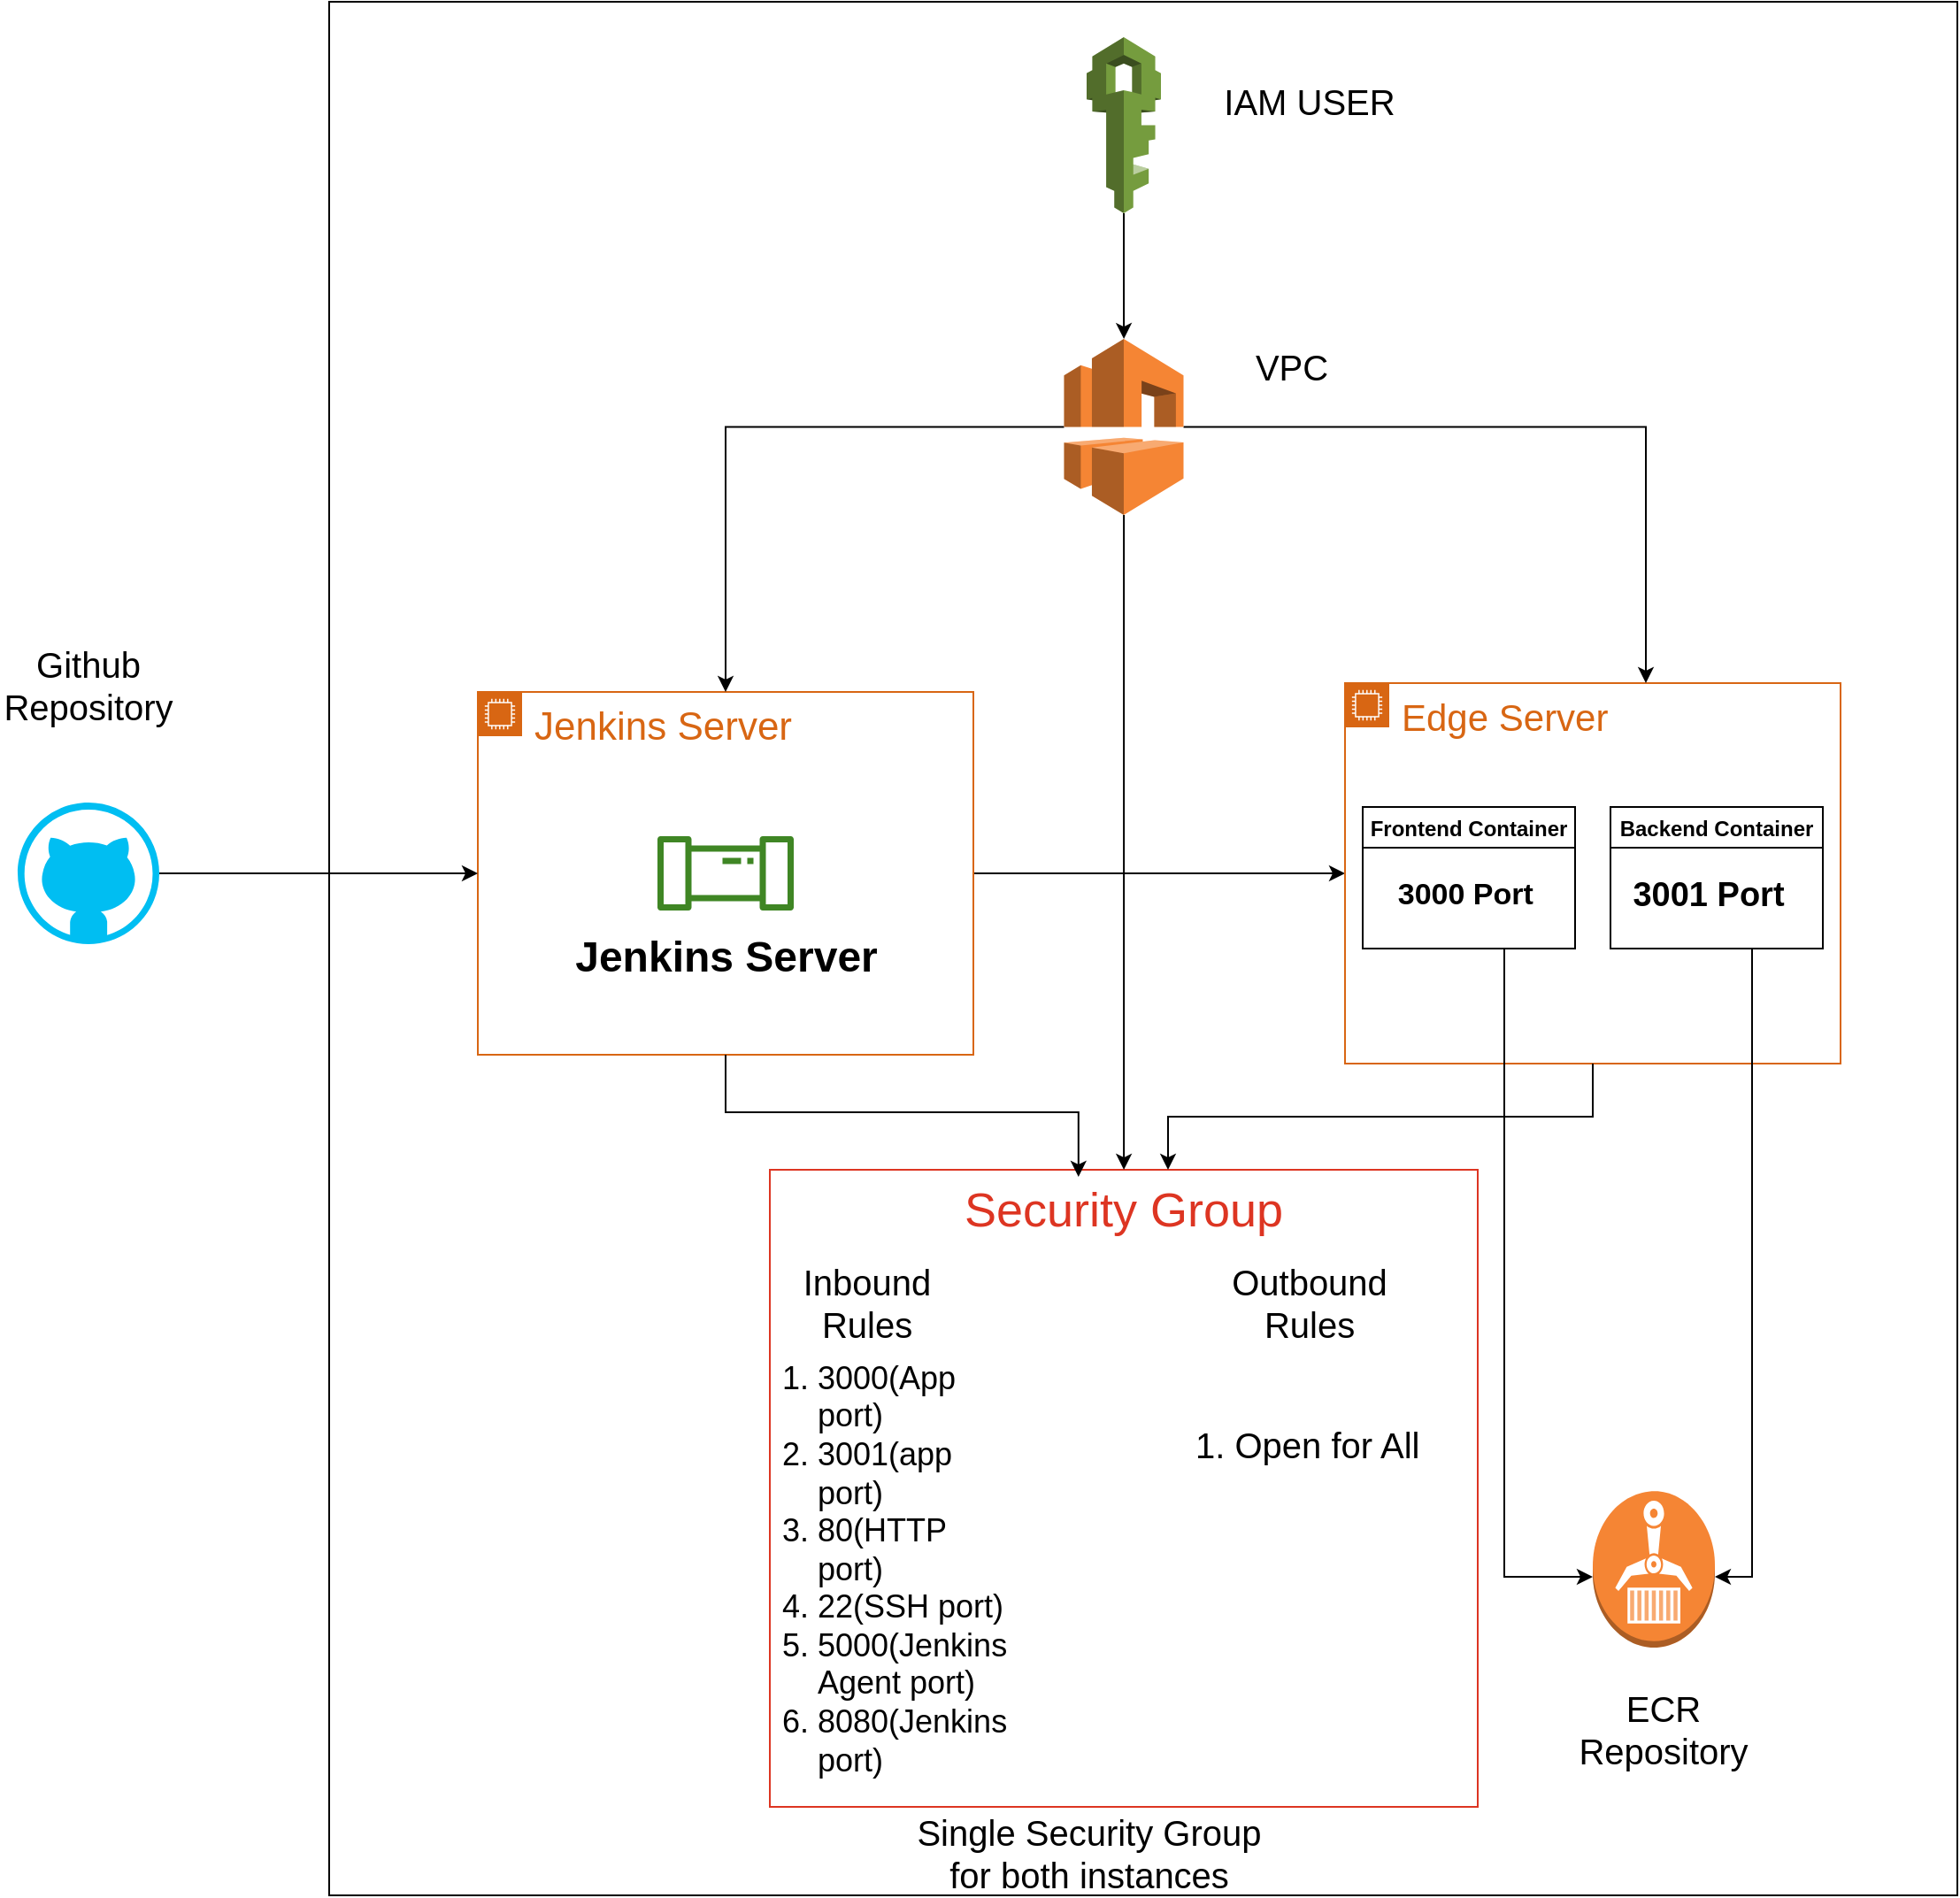<mxfile version="21.2.3" type="github">
  <diagram name="Page-1" id="lmXRmJkIMhFL2fE3QQ50">
    <mxGraphModel dx="2340" dy="1314" grid="1" gridSize="10" guides="1" tooltips="1" connect="1" arrows="1" fold="1" page="1" pageScale="1" pageWidth="1200" pageHeight="1600" math="0" shadow="0">
      <root>
        <mxCell id="0" />
        <mxCell id="1" parent="0" />
        <mxCell id="rhuTxu-Osm9jdPOAiRgq-22" value="" style="verticalLabelPosition=bottom;html=1;verticalAlign=top;align=center;strokeColor=none;fillColor=#00BEF2;shape=mxgraph.azure.github_code;pointerEvents=1;" vertex="1" parent="1">
          <mxGeometry x="60" y="672.5" width="80" height="80" as="geometry" />
        </mxCell>
        <mxCell id="rhuTxu-Osm9jdPOAiRgq-63" value="" style="rounded=0;whiteSpace=wrap;html=1;movable=1;resizable=1;rotatable=1;deletable=1;editable=1;locked=0;connectable=1;glass=0;labelBorderColor=default;labelBackgroundColor=#CCFF99;container=0;" vertex="1" parent="1">
          <mxGeometry x="236" y="220" width="920" height="1070" as="geometry" />
        </mxCell>
        <mxCell id="rhuTxu-Osm9jdPOAiRgq-125" style="edgeStyle=orthogonalEdgeStyle;rounded=0;orthogonalLoop=1;jettySize=auto;html=1;entryX=0;entryY=0.5;entryDx=0;entryDy=0;" edge="1" parent="1" source="rhuTxu-Osm9jdPOAiRgq-9" target="rhuTxu-Osm9jdPOAiRgq-10">
          <mxGeometry relative="1" as="geometry" />
        </mxCell>
        <mxCell id="rhuTxu-Osm9jdPOAiRgq-9" value="Jenkins Server" style="points=[[0,0],[0.25,0],[0.5,0],[0.75,0],[1,0],[1,0.25],[1,0.5],[1,0.75],[1,1],[0.75,1],[0.5,1],[0.25,1],[0,1],[0,0.75],[0,0.5],[0,0.25]];outlineConnect=0;gradientColor=none;html=1;whiteSpace=wrap;fontSize=22;fontStyle=0;container=1;pointerEvents=0;collapsible=0;recursiveResize=0;shape=mxgraph.aws4.group;grIcon=mxgraph.aws4.group_ec2_instance_contents;strokeColor=#D86613;fillColor=none;verticalAlign=top;align=left;spacingLeft=30;fontColor=#D86613;dashed=0;" vertex="1" parent="1">
          <mxGeometry x="320" y="610" width="280" height="205" as="geometry" />
        </mxCell>
        <mxCell id="rhuTxu-Osm9jdPOAiRgq-28" value="" style="sketch=0;outlineConnect=0;fontColor=#232F3E;gradientColor=none;fillColor=#3F8624;strokeColor=none;dashed=0;verticalLabelPosition=bottom;verticalAlign=top;align=center;html=1;fontSize=12;fontStyle=0;aspect=fixed;pointerEvents=1;shape=mxgraph.aws4.iot_analytics_pipeline;" vertex="1" parent="rhuTxu-Osm9jdPOAiRgq-9">
          <mxGeometry x="101" y="81.5" width="78" height="42" as="geometry" />
        </mxCell>
        <mxCell id="rhuTxu-Osm9jdPOAiRgq-38" value="Jenkins Server" style="text;strokeColor=none;fillColor=none;html=1;fontSize=24;fontStyle=1;verticalAlign=middle;align=center;" vertex="1" parent="rhuTxu-Osm9jdPOAiRgq-9">
          <mxGeometry x="90" y="130" width="100" height="40" as="geometry" />
        </mxCell>
        <mxCell id="rhuTxu-Osm9jdPOAiRgq-31" style="edgeStyle=orthogonalEdgeStyle;rounded=0;orthogonalLoop=1;jettySize=auto;html=1;entryX=0.5;entryY=0;entryDx=0;entryDy=0;" edge="1" parent="1" source="rhuTxu-Osm9jdPOAiRgq-7" target="rhuTxu-Osm9jdPOAiRgq-9">
          <mxGeometry relative="1" as="geometry" />
        </mxCell>
        <mxCell id="rhuTxu-Osm9jdPOAiRgq-10" value="Edge Server" style="points=[[0,0],[0.25,0],[0.5,0],[0.75,0],[1,0],[1,0.25],[1,0.5],[1,0.75],[1,1],[0.75,1],[0.5,1],[0.25,1],[0,1],[0,0.75],[0,0.5],[0,0.25]];outlineConnect=0;gradientColor=none;html=1;whiteSpace=wrap;fontSize=21;fontStyle=0;container=1;pointerEvents=0;collapsible=0;recursiveResize=0;shape=mxgraph.aws4.group;grIcon=mxgraph.aws4.group_ec2_instance_contents;strokeColor=#D86613;fillColor=none;verticalAlign=top;align=left;spacingLeft=30;fontColor=#D86613;dashed=0;" vertex="1" parent="1">
          <mxGeometry x="810" y="605" width="280" height="215" as="geometry" />
        </mxCell>
        <mxCell id="rhuTxu-Osm9jdPOAiRgq-13" value="Frontend Container" style="swimlane;" vertex="1" parent="rhuTxu-Osm9jdPOAiRgq-10">
          <mxGeometry x="10" y="70" width="120" height="80" as="geometry" />
        </mxCell>
        <mxCell id="rhuTxu-Osm9jdPOAiRgq-40" value="&lt;b style=&quot;font-size: 17px;&quot;&gt;3000 Port&amp;nbsp;&lt;/b&gt;" style="text;html=1;align=center;verticalAlign=middle;resizable=0;points=[];autosize=1;strokeColor=none;fillColor=none;fontSize=17;" vertex="1" parent="rhuTxu-Osm9jdPOAiRgq-13">
          <mxGeometry x="10" y="35" width="100" height="30" as="geometry" />
        </mxCell>
        <mxCell id="rhuTxu-Osm9jdPOAiRgq-12" value="Backend Container" style="swimlane;" vertex="1" parent="rhuTxu-Osm9jdPOAiRgq-10">
          <mxGeometry x="150" y="70" width="120" height="80" as="geometry" />
        </mxCell>
        <mxCell id="rhuTxu-Osm9jdPOAiRgq-41" value="&lt;b style=&quot;font-size: 19px;&quot;&gt;3001 Port&lt;/b&gt;" style="text;html=1;align=center;verticalAlign=middle;resizable=0;points=[];autosize=1;strokeColor=none;fillColor=none;fontSize=19;" vertex="1" parent="rhuTxu-Osm9jdPOAiRgq-12">
          <mxGeometry y="30" width="110" height="40" as="geometry" />
        </mxCell>
        <mxCell id="rhuTxu-Osm9jdPOAiRgq-32" style="edgeStyle=orthogonalEdgeStyle;rounded=0;orthogonalLoop=1;jettySize=auto;html=1;exitX=1;exitY=0.5;exitDx=0;exitDy=0;exitPerimeter=0;" edge="1" parent="1" source="rhuTxu-Osm9jdPOAiRgq-7" target="rhuTxu-Osm9jdPOAiRgq-10">
          <mxGeometry relative="1" as="geometry">
            <Array as="points">
              <mxPoint x="980" y="460" />
            </Array>
          </mxGeometry>
        </mxCell>
        <mxCell id="rhuTxu-Osm9jdPOAiRgq-11" value="&lt;font style=&quot;font-size: 27px;&quot;&gt;Security Group&lt;/font&gt;" style="fillColor=none;strokeColor=#DD3522;verticalAlign=top;fontStyle=0;fontColor=#DD3522;whiteSpace=wrap;html=1;container=1;" vertex="1" parent="1">
          <mxGeometry x="485" y="880" width="400" height="360" as="geometry" />
        </mxCell>
        <mxCell id="rhuTxu-Osm9jdPOAiRgq-33" style="edgeStyle=orthogonalEdgeStyle;rounded=0;orthogonalLoop=1;jettySize=auto;html=1;" edge="1" parent="1" source="rhuTxu-Osm9jdPOAiRgq-7" target="rhuTxu-Osm9jdPOAiRgq-11">
          <mxGeometry relative="1" as="geometry">
            <Array as="points">
              <mxPoint x="685" y="840" />
              <mxPoint x="685" y="840" />
            </Array>
          </mxGeometry>
        </mxCell>
        <mxCell id="rhuTxu-Osm9jdPOAiRgq-30" style="edgeStyle=orthogonalEdgeStyle;rounded=0;orthogonalLoop=1;jettySize=auto;html=1;entryX=0.436;entryY=0.011;entryDx=0;entryDy=0;entryPerimeter=0;" edge="1" parent="1" source="rhuTxu-Osm9jdPOAiRgq-9" target="rhuTxu-Osm9jdPOAiRgq-11">
          <mxGeometry relative="1" as="geometry" />
        </mxCell>
        <mxCell id="rhuTxu-Osm9jdPOAiRgq-20" value="" style="edgeStyle=orthogonalEdgeStyle;rounded=0;orthogonalLoop=1;jettySize=auto;html=1;" edge="1" parent="1" source="rhuTxu-Osm9jdPOAiRgq-10" target="rhuTxu-Osm9jdPOAiRgq-11">
          <mxGeometry relative="1" as="geometry">
            <Array as="points">
              <mxPoint x="950" y="850" />
              <mxPoint x="710" y="850" />
            </Array>
          </mxGeometry>
        </mxCell>
        <mxCell id="rhuTxu-Osm9jdPOAiRgq-14" value="" style="outlineConnect=0;dashed=0;verticalLabelPosition=bottom;verticalAlign=top;align=center;html=1;shape=mxgraph.aws3.ecr;fillColor=#F58534;gradientColor=none;" vertex="1" parent="1">
          <mxGeometry x="950" y="1061.567" width="69" height="88.435" as="geometry" />
        </mxCell>
        <mxCell id="rhuTxu-Osm9jdPOAiRgq-7" value="" style="outlineConnect=0;dashed=0;verticalLabelPosition=bottom;verticalAlign=top;align=center;html=1;shape=mxgraph.aws3.vpc;fillColor=#F58534;gradientColor=none;" vertex="1" parent="1">
          <mxGeometry x="651.25" y="410.543" width="67.5" height="99.489" as="geometry" />
        </mxCell>
        <mxCell id="rhuTxu-Osm9jdPOAiRgq-76" value="" style="edgeStyle=orthogonalEdgeStyle;rounded=0;orthogonalLoop=1;jettySize=auto;html=1;" edge="1" parent="1" source="rhuTxu-Osm9jdPOAiRgq-64" target="rhuTxu-Osm9jdPOAiRgq-7">
          <mxGeometry relative="1" as="geometry" />
        </mxCell>
        <mxCell id="rhuTxu-Osm9jdPOAiRgq-64" value="" style="outlineConnect=0;dashed=0;verticalLabelPosition=bottom;verticalAlign=top;align=center;html=1;shape=mxgraph.aws3.iam;fillColor=#759C3E;gradientColor=none;" vertex="1" parent="1">
          <mxGeometry x="664" y="240.004" width="42" height="99.489" as="geometry" />
        </mxCell>
        <mxCell id="rhuTxu-Osm9jdPOAiRgq-77" style="edgeStyle=orthogonalEdgeStyle;rounded=0;orthogonalLoop=1;jettySize=auto;html=1;" edge="1" parent="1" source="rhuTxu-Osm9jdPOAiRgq-13" target="rhuTxu-Osm9jdPOAiRgq-14">
          <mxGeometry relative="1" as="geometry">
            <Array as="points">
              <mxPoint x="900" y="1110" />
            </Array>
          </mxGeometry>
        </mxCell>
        <mxCell id="rhuTxu-Osm9jdPOAiRgq-81" style="edgeStyle=orthogonalEdgeStyle;rounded=0;orthogonalLoop=1;jettySize=auto;html=1;" edge="1" parent="1" source="rhuTxu-Osm9jdPOAiRgq-12" target="rhuTxu-Osm9jdPOAiRgq-14">
          <mxGeometry relative="1" as="geometry">
            <Array as="points">
              <mxPoint x="1040" y="1110" />
            </Array>
          </mxGeometry>
        </mxCell>
        <mxCell id="rhuTxu-Osm9jdPOAiRgq-83" style="edgeStyle=orthogonalEdgeStyle;rounded=0;orthogonalLoop=1;jettySize=auto;html=1;" edge="1" parent="1" source="rhuTxu-Osm9jdPOAiRgq-22" target="rhuTxu-Osm9jdPOAiRgq-9">
          <mxGeometry relative="1" as="geometry" />
        </mxCell>
        <mxCell id="rhuTxu-Osm9jdPOAiRgq-107" value="&lt;ol style=&quot;font-size: 18px;&quot;&gt;&lt;li style=&quot;font-size: 18px;&quot;&gt;3000(App port)&lt;/li&gt;&lt;li style=&quot;font-size: 18px;&quot;&gt;3001(app port)&lt;/li&gt;&lt;li style=&quot;font-size: 18px;&quot;&gt;80(HTTP port)&lt;/li&gt;&lt;li style=&quot;font-size: 18px;&quot;&gt;22(SSH port)&lt;/li&gt;&lt;li style=&quot;font-size: 18px;&quot;&gt;5000(Jenkins Agent port)&lt;/li&gt;&lt;li style=&quot;font-size: 18px;&quot;&gt;8080(Jenkins port)&lt;/li&gt;&lt;/ol&gt;" style="text;html=1;strokeColor=none;fillColor=none;align=left;verticalAlign=middle;whiteSpace=wrap;rounded=0;fontSize=18;" vertex="1" parent="1">
          <mxGeometry x="470" y="1090.78" width="60" height="30" as="geometry" />
        </mxCell>
        <mxCell id="rhuTxu-Osm9jdPOAiRgq-108" value="Inbound Rules" style="text;html=1;strokeColor=none;fillColor=none;align=center;verticalAlign=middle;whiteSpace=wrap;rounded=0;fontSize=20;" vertex="1" parent="1">
          <mxGeometry x="510" y="940" width="60" height="30" as="geometry" />
        </mxCell>
        <mxCell id="rhuTxu-Osm9jdPOAiRgq-111" value="Outbound Rules" style="text;html=1;strokeColor=none;fillColor=none;align=center;verticalAlign=middle;whiteSpace=wrap;rounded=0;fontSize=20;" vertex="1" parent="1">
          <mxGeometry x="760" y="940" width="60" height="30" as="geometry" />
        </mxCell>
        <mxCell id="rhuTxu-Osm9jdPOAiRgq-112" value="&lt;ol&gt;&lt;li&gt;Open for All&lt;/li&gt;&lt;/ol&gt;" style="text;html=1;strokeColor=none;fillColor=none;align=center;verticalAlign=middle;whiteSpace=wrap;rounded=0;fontSize=20;" vertex="1" parent="1">
          <mxGeometry x="700" y="1020.0" width="160" height="30" as="geometry" />
        </mxCell>
        <mxCell id="rhuTxu-Osm9jdPOAiRgq-116" value="IAM USER" style="text;html=1;strokeColor=none;fillColor=none;align=center;verticalAlign=middle;whiteSpace=wrap;rounded=0;fontSize=20;" vertex="1" parent="1">
          <mxGeometry x="740" y="260" width="100" height="31" as="geometry" />
        </mxCell>
        <mxCell id="rhuTxu-Osm9jdPOAiRgq-117" value="VPC" style="text;html=1;strokeColor=none;fillColor=none;align=center;verticalAlign=middle;whiteSpace=wrap;rounded=0;fontSize=20;" vertex="1" parent="1">
          <mxGeometry x="730" y="410.54" width="100" height="31" as="geometry" />
        </mxCell>
        <mxCell id="rhuTxu-Osm9jdPOAiRgq-122" value="Github Repository" style="text;html=1;strokeColor=none;fillColor=none;align=center;verticalAlign=middle;whiteSpace=wrap;rounded=0;fontSize=20;" vertex="1" parent="1">
          <mxGeometry x="50" y="590" width="100" height="31" as="geometry" />
        </mxCell>
        <mxCell id="rhuTxu-Osm9jdPOAiRgq-123" value="Single Security Group for both instances" style="text;html=1;strokeColor=none;fillColor=none;align=center;verticalAlign=middle;whiteSpace=wrap;rounded=0;fontSize=20;" vertex="1" parent="1">
          <mxGeometry x="560" y="1250" width="211.25" height="31" as="geometry" />
        </mxCell>
        <mxCell id="rhuTxu-Osm9jdPOAiRgq-124" value="ECR Repository" style="text;html=1;strokeColor=none;fillColor=none;align=center;verticalAlign=middle;whiteSpace=wrap;rounded=0;fontSize=20;" vertex="1" parent="1">
          <mxGeometry x="940" y="1180" width="100" height="31" as="geometry" />
        </mxCell>
      </root>
    </mxGraphModel>
  </diagram>
</mxfile>
